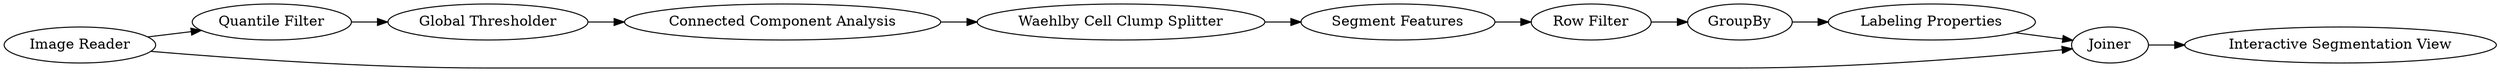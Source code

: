 digraph {
	10 -> 13
	7 -> 3
	8 -> 9
	1 -> 7
	1 -> 11
	3 -> 5
	5 -> 6
	11 -> 12
	9 -> 10
	13 -> 11
	6 -> 8
	5 [label="Connected Component Analysis"]
	13 [label="Labeling Properties"]
	1 [label="Image Reader"]
	7 [label="Quantile Filter"]
	9 [label="Row Filter"]
	11 [label=Joiner]
	6 [label="Waehlby Cell Clump Splitter"]
	8 [label="Segment Features"]
	12 [label="Interactive Segmentation View"]
	3 [label="Global Thresholder"]
	10 [label=GroupBy]
	rankdir=LR
}
